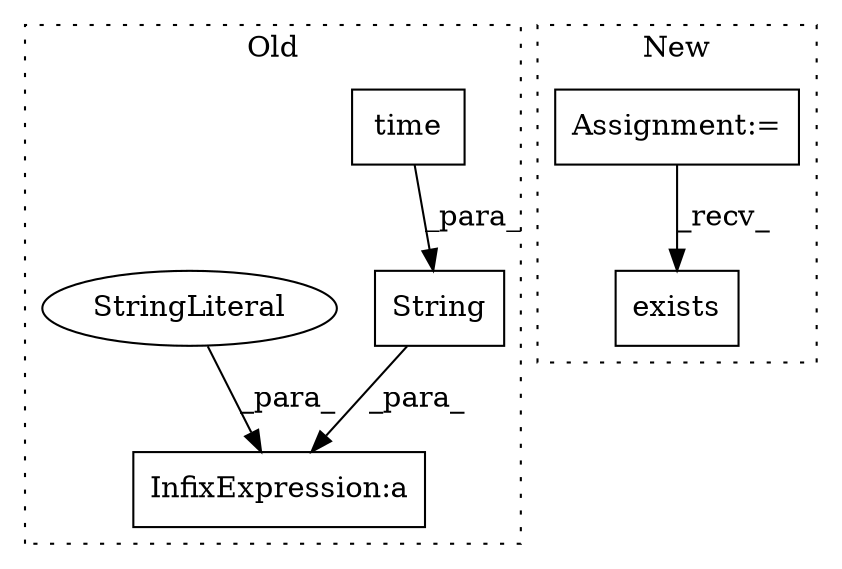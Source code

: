 digraph G {
subgraph cluster0 {
1 [label="time" a="32" s="781" l="6" shape="box"];
3 [label="InfixExpression:a" a="27" s="762" l="3" shape="box"];
4 [label="String" a="32" s="765,788" l="7,1" shape="box"];
5 [label="StringLiteral" a="45" s="751" l="11" shape="ellipse"];
label = "Old";
style="dotted";
}
subgraph cluster1 {
2 [label="exists" a="32" s="825" l="8" shape="box"];
6 [label="Assignment:=" a="7" s="779" l="1" shape="box"];
label = "New";
style="dotted";
}
1 -> 4 [label="_para_"];
4 -> 3 [label="_para_"];
5 -> 3 [label="_para_"];
6 -> 2 [label="_recv_"];
}
